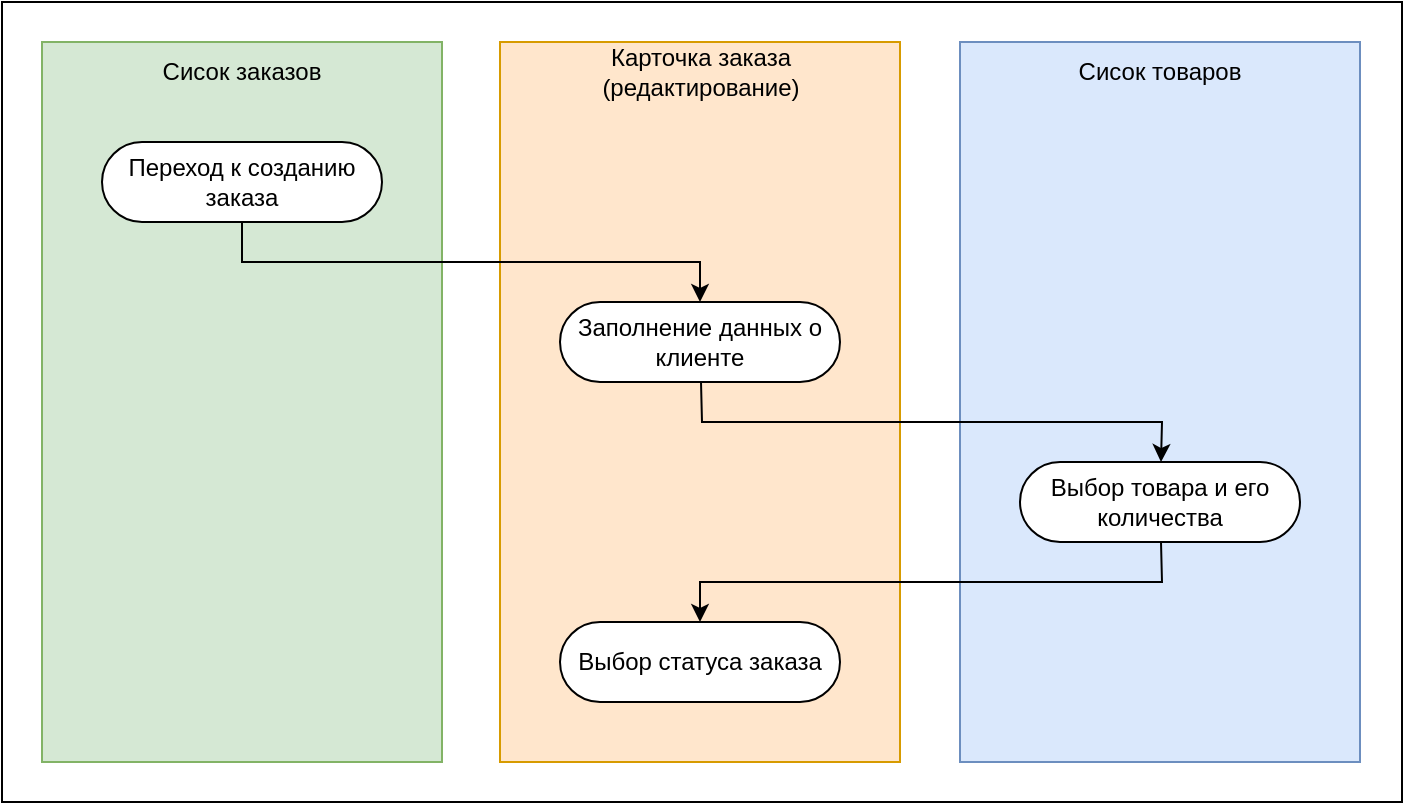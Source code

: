 <mxfile version="23.1.6" type="github">
  <diagram name="Страница — 1" id="nqXz_0HKSwVQaKeMUhBi">
    <mxGraphModel dx="1195" dy="715" grid="1" gridSize="10" guides="1" tooltips="1" connect="1" arrows="1" fold="1" page="1" pageScale="1" pageWidth="827" pageHeight="1169" math="0" shadow="0">
      <root>
        <mxCell id="0" />
        <mxCell id="1" parent="0" />
        <mxCell id="gB4-eb9cxqX3VFE69eWH-1" value="" style="whiteSpace=wrap;html=1;fillColor=#ffe6cc;strokeColor=#d79b00;" parent="1" vertex="1">
          <mxGeometry x="319" y="210" width="200" height="360" as="geometry" />
        </mxCell>
        <mxCell id="gB4-eb9cxqX3VFE69eWH-2" value="" style="whiteSpace=wrap;html=1;fillColor=#d5e8d4;strokeColor=#82b366;" parent="1" vertex="1">
          <mxGeometry x="90" y="210" width="200" height="360" as="geometry" />
        </mxCell>
        <mxCell id="gB4-eb9cxqX3VFE69eWH-5" value="Сисок заказов" style="text;html=1;align=center;verticalAlign=middle;whiteSpace=wrap;rounded=0;fontColor=#000000;" parent="1" vertex="1">
          <mxGeometry x="145" y="210" width="90" height="30" as="geometry" />
        </mxCell>
        <mxCell id="gB4-eb9cxqX3VFE69eWH-6" value="Карточка заказа (редактирование)" style="text;html=1;align=center;verticalAlign=middle;whiteSpace=wrap;rounded=0;fontColor=#000000;" parent="1" vertex="1">
          <mxGeometry x="363.5" y="210" width="111" height="30" as="geometry" />
        </mxCell>
        <mxCell id="gB4-eb9cxqX3VFE69eWH-7" value="Переход к созданию заказа" style="rounded=1;whiteSpace=wrap;html=1;arcSize=50;" parent="1" vertex="1">
          <mxGeometry x="120" y="260" width="140" height="40" as="geometry" />
        </mxCell>
        <mxCell id="gB4-eb9cxqX3VFE69eWH-8" value="Заполнение данных о клиенте" style="rounded=1;whiteSpace=wrap;html=1;arcSize=50;" parent="1" vertex="1">
          <mxGeometry x="349" y="340" width="140" height="40" as="geometry" />
        </mxCell>
        <mxCell id="gB4-eb9cxqX3VFE69eWH-10" value="" style="endArrow=classic;html=1;rounded=0;" parent="1" source="gB4-eb9cxqX3VFE69eWH-7" target="gB4-eb9cxqX3VFE69eWH-8" edge="1">
          <mxGeometry width="50" height="50" relative="1" as="geometry">
            <mxPoint x="179" y="390" as="sourcePoint" />
            <mxPoint x="229" y="340" as="targetPoint" />
            <Array as="points">
              <mxPoint x="190" y="320" />
              <mxPoint x="419" y="320" />
            </Array>
          </mxGeometry>
        </mxCell>
        <mxCell id="gB4-eb9cxqX3VFE69eWH-12" value="" style="whiteSpace=wrap;html=1;fillColor=#dae8fc;strokeColor=#6c8ebf;" parent="1" vertex="1">
          <mxGeometry x="549" y="210" width="200" height="360" as="geometry" />
        </mxCell>
        <mxCell id="gB4-eb9cxqX3VFE69eWH-13" value="Сисок товаров" style="text;html=1;align=center;verticalAlign=middle;whiteSpace=wrap;rounded=0;fontColor=#000000;" parent="1" vertex="1">
          <mxGeometry x="604" y="210" width="90" height="30" as="geometry" />
        </mxCell>
        <mxCell id="gB4-eb9cxqX3VFE69eWH-14" value="Выбор товара и его количества" style="rounded=1;whiteSpace=wrap;html=1;arcSize=50;" parent="1" vertex="1">
          <mxGeometry x="579" y="420" width="140" height="40" as="geometry" />
        </mxCell>
        <mxCell id="gB4-eb9cxqX3VFE69eWH-15" value="" style="endArrow=classic;html=1;rounded=0;" parent="1" source="gB4-eb9cxqX3VFE69eWH-8" target="gB4-eb9cxqX3VFE69eWH-14" edge="1">
          <mxGeometry width="50" height="50" relative="1" as="geometry">
            <mxPoint x="235" y="500" as="sourcePoint" />
            <mxPoint x="285" y="450" as="targetPoint" />
            <Array as="points">
              <mxPoint x="420" y="400" />
              <mxPoint x="650" y="400" />
            </Array>
          </mxGeometry>
        </mxCell>
        <mxCell id="2Wc1pybktCI3t5XdhIew-1" value="Выбор статуса заказа" style="rounded=1;whiteSpace=wrap;html=1;arcSize=50;" vertex="1" parent="1">
          <mxGeometry x="349" y="500" width="140" height="40" as="geometry" />
        </mxCell>
        <mxCell id="2Wc1pybktCI3t5XdhIew-2" value="" style="endArrow=classic;html=1;rounded=0;" edge="1" parent="1" source="gB4-eb9cxqX3VFE69eWH-14" target="2Wc1pybktCI3t5XdhIew-1">
          <mxGeometry width="50" height="50" relative="1" as="geometry">
            <mxPoint x="390" y="470" as="sourcePoint" />
            <mxPoint x="440" y="420" as="targetPoint" />
            <Array as="points">
              <mxPoint x="650" y="480" />
              <mxPoint x="419" y="480" />
            </Array>
          </mxGeometry>
        </mxCell>
        <mxCell id="2Wc1pybktCI3t5XdhIew-3" value="" style="whiteSpace=wrap;html=1;imageAspect=1;fillOpacity=0;" vertex="1" parent="1">
          <mxGeometry x="70" y="190" width="700" height="400" as="geometry" />
        </mxCell>
      </root>
    </mxGraphModel>
  </diagram>
</mxfile>
